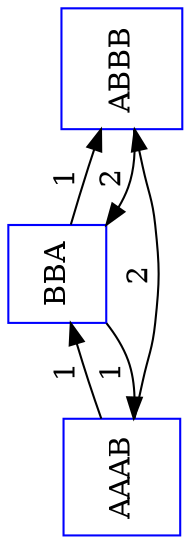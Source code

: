  digraph t12_gr5 {
 rankdir=LR;
 orientation=landscape;
 size = 10;


1   [shape="square",label="AAAB",color="blue", pos="0,0!"];
2   [shape="square",label="BBA",color="blue", pos="2,0!"];
3   [shape="square",label="ABBB",color="blue", pos="0,2!"];

1 -> 2 [label="1"];
1 -> 3 [label="2"];
2 -> 1 [label="1"];
2 -> 3 [label="1"];
3 -> 2 [label="2"];

}



